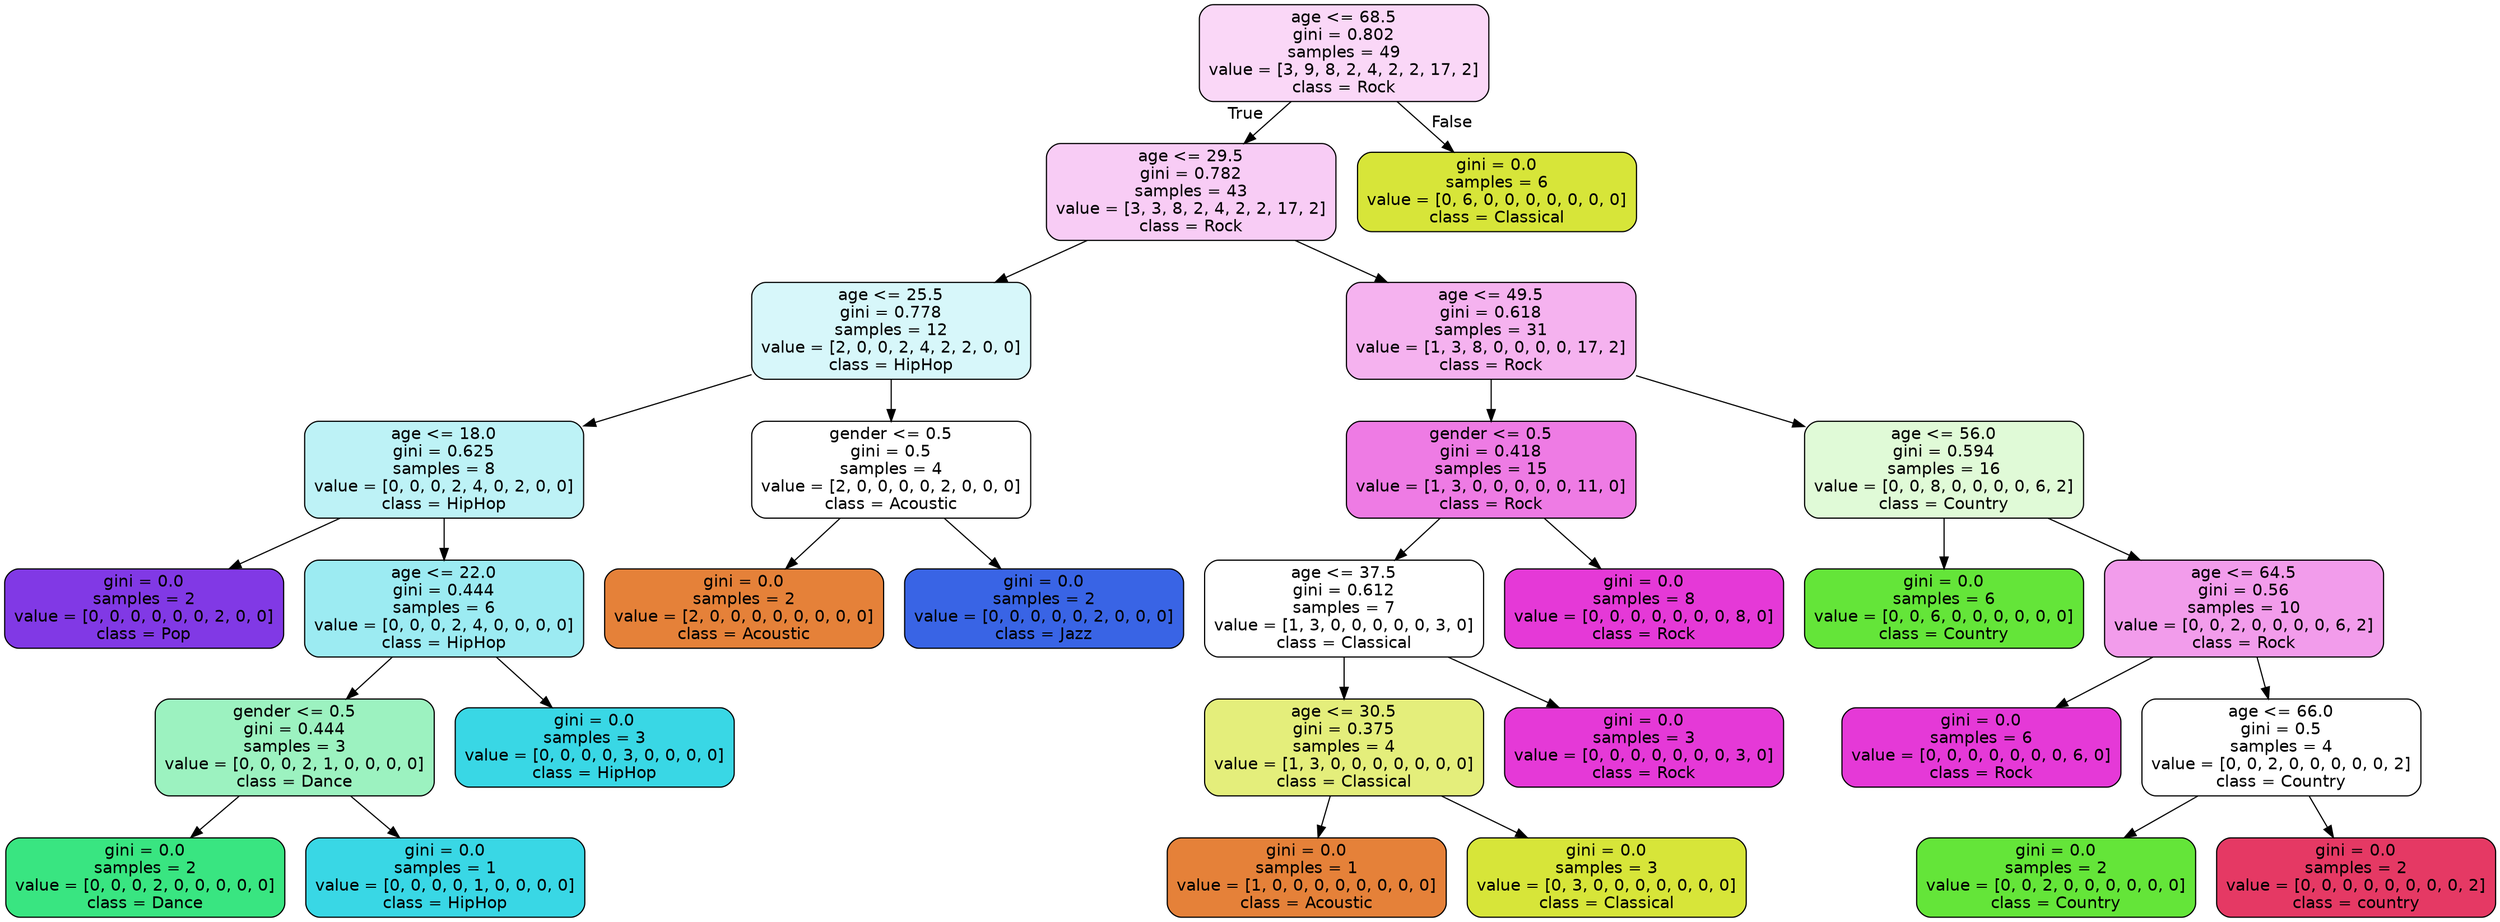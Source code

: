 digraph Tree {
node [shape=box, style="filled, rounded", color="black", fontname=helvetica] ;
edge [fontname=helvetica] ;
0 [label="age <= 68.5\ngini = 0.802\nsamples = 49\nvalue = [3, 9, 8, 2, 4, 2, 2, 17, 2]\nclass = Rock", fillcolor="#fad7f7"] ;
1 [label="age <= 29.5\ngini = 0.782\nsamples = 43\nvalue = [3, 3, 8, 2, 4, 2, 2, 17, 2]\nclass = Rock", fillcolor="#f8ccf5"] ;
0 -> 1 [labeldistance=2.5, labelangle=45, headlabel="True"] ;
2 [label="age <= 25.5\ngini = 0.778\nsamples = 12\nvalue = [2, 0, 0, 2, 4, 2, 2, 0, 0]\nclass = HipHop", fillcolor="#d7f7fa"] ;
1 -> 2 ;
3 [label="age <= 18.0\ngini = 0.625\nsamples = 8\nvalue = [0, 0, 0, 2, 4, 0, 2, 0, 0]\nclass = HipHop", fillcolor="#bdf2f6"] ;
2 -> 3 ;
4 [label="gini = 0.0\nsamples = 2\nvalue = [0, 0, 0, 0, 0, 0, 2, 0, 0]\nclass = Pop", fillcolor="#8139e5"] ;
3 -> 4 ;
5 [label="age <= 22.0\ngini = 0.444\nsamples = 6\nvalue = [0, 0, 0, 2, 4, 0, 0, 0, 0]\nclass = HipHop", fillcolor="#9cebf2"] ;
3 -> 5 ;
6 [label="gender <= 0.5\ngini = 0.444\nsamples = 3\nvalue = [0, 0, 0, 2, 1, 0, 0, 0, 0]\nclass = Dance", fillcolor="#9cf2c0"] ;
5 -> 6 ;
7 [label="gini = 0.0\nsamples = 2\nvalue = [0, 0, 0, 2, 0, 0, 0, 0, 0]\nclass = Dance", fillcolor="#39e581"] ;
6 -> 7 ;
8 [label="gini = 0.0\nsamples = 1\nvalue = [0, 0, 0, 0, 1, 0, 0, 0, 0]\nclass = HipHop", fillcolor="#39d7e5"] ;
6 -> 8 ;
9 [label="gini = 0.0\nsamples = 3\nvalue = [0, 0, 0, 0, 3, 0, 0, 0, 0]\nclass = HipHop", fillcolor="#39d7e5"] ;
5 -> 9 ;
10 [label="gender <= 0.5\ngini = 0.5\nsamples = 4\nvalue = [2, 0, 0, 0, 0, 2, 0, 0, 0]\nclass = Acoustic", fillcolor="#ffffff"] ;
2 -> 10 ;
11 [label="gini = 0.0\nsamples = 2\nvalue = [2, 0, 0, 0, 0, 0, 0, 0, 0]\nclass = Acoustic", fillcolor="#e58139"] ;
10 -> 11 ;
12 [label="gini = 0.0\nsamples = 2\nvalue = [0, 0, 0, 0, 0, 2, 0, 0, 0]\nclass = Jazz", fillcolor="#3964e5"] ;
10 -> 12 ;
13 [label="age <= 49.5\ngini = 0.618\nsamples = 31\nvalue = [1, 3, 8, 0, 0, 0, 0, 17, 2]\nclass = Rock", fillcolor="#f5b2ef"] ;
1 -> 13 ;
14 [label="gender <= 0.5\ngini = 0.418\nsamples = 15\nvalue = [1, 3, 0, 0, 0, 0, 0, 11, 0]\nclass = Rock", fillcolor="#ee7be4"] ;
13 -> 14 ;
15 [label="age <= 37.5\ngini = 0.612\nsamples = 7\nvalue = [1, 3, 0, 0, 0, 0, 0, 3, 0]\nclass = Classical", fillcolor="#ffffff"] ;
14 -> 15 ;
16 [label="age <= 30.5\ngini = 0.375\nsamples = 4\nvalue = [1, 3, 0, 0, 0, 0, 0, 0, 0]\nclass = Classical", fillcolor="#e4ee7b"] ;
15 -> 16 ;
17 [label="gini = 0.0\nsamples = 1\nvalue = [1, 0, 0, 0, 0, 0, 0, 0, 0]\nclass = Acoustic", fillcolor="#e58139"] ;
16 -> 17 ;
18 [label="gini = 0.0\nsamples = 3\nvalue = [0, 3, 0, 0, 0, 0, 0, 0, 0]\nclass = Classical", fillcolor="#d7e539"] ;
16 -> 18 ;
19 [label="gini = 0.0\nsamples = 3\nvalue = [0, 0, 0, 0, 0, 0, 0, 3, 0]\nclass = Rock", fillcolor="#e539d7"] ;
15 -> 19 ;
20 [label="gini = 0.0\nsamples = 8\nvalue = [0, 0, 0, 0, 0, 0, 0, 8, 0]\nclass = Rock", fillcolor="#e539d7"] ;
14 -> 20 ;
21 [label="age <= 56.0\ngini = 0.594\nsamples = 16\nvalue = [0, 0, 8, 0, 0, 0, 0, 6, 2]\nclass = Country", fillcolor="#e0fad7"] ;
13 -> 21 ;
22 [label="gini = 0.0\nsamples = 6\nvalue = [0, 0, 6, 0, 0, 0, 0, 0, 0]\nclass = Country", fillcolor="#64e539"] ;
21 -> 22 ;
23 [label="age <= 64.5\ngini = 0.56\nsamples = 10\nvalue = [0, 0, 2, 0, 0, 0, 0, 6, 2]\nclass = Rock", fillcolor="#f29ceb"] ;
21 -> 23 ;
24 [label="gini = 0.0\nsamples = 6\nvalue = [0, 0, 0, 0, 0, 0, 0, 6, 0]\nclass = Rock", fillcolor="#e539d7"] ;
23 -> 24 ;
25 [label="age <= 66.0\ngini = 0.5\nsamples = 4\nvalue = [0, 0, 2, 0, 0, 0, 0, 0, 2]\nclass = Country", fillcolor="#ffffff"] ;
23 -> 25 ;
26 [label="gini = 0.0\nsamples = 2\nvalue = [0, 0, 2, 0, 0, 0, 0, 0, 0]\nclass = Country", fillcolor="#64e539"] ;
25 -> 26 ;
27 [label="gini = 0.0\nsamples = 2\nvalue = [0, 0, 0, 0, 0, 0, 0, 0, 2]\nclass = country", fillcolor="#e53964"] ;
25 -> 27 ;
28 [label="gini = 0.0\nsamples = 6\nvalue = [0, 6, 0, 0, 0, 0, 0, 0, 0]\nclass = Classical", fillcolor="#d7e539"] ;
0 -> 28 [labeldistance=2.5, labelangle=-45, headlabel="False"] ;
}
